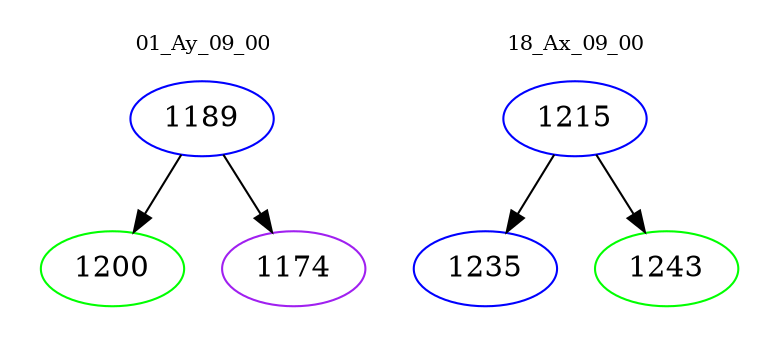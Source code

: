 digraph{
subgraph cluster_0 {
color = white
label = "01_Ay_09_00";
fontsize=10;
T0_1189 [label="1189", color="blue"]
T0_1189 -> T0_1200 [color="black"]
T0_1200 [label="1200", color="green"]
T0_1189 -> T0_1174 [color="black"]
T0_1174 [label="1174", color="purple"]
}
subgraph cluster_1 {
color = white
label = "18_Ax_09_00";
fontsize=10;
T1_1215 [label="1215", color="blue"]
T1_1215 -> T1_1235 [color="black"]
T1_1235 [label="1235", color="blue"]
T1_1215 -> T1_1243 [color="black"]
T1_1243 [label="1243", color="green"]
}
}
